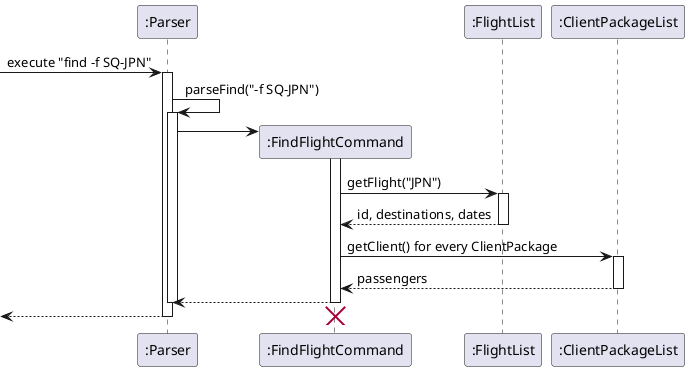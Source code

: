 @startuml

participant ":Parser" as Parser
participant ":FindFlightCommand" as FFC
participant ":FlightList" as FlightList
participant ":ClientPackageList" as ClientPackageList



-> Parser: execute "find -f SQ-JPN"
activate Parser
Parser -> Parser : parseFind("-f SQ-JPN")
activate Parser

create FFC
Parser -> FFC
activate FFC

FFC -> FlightList : getFlight("JPN")
activate FlightList
FlightList --> FFC : id, destinations, dates
deactivate FlightList

FFC -> ClientPackageList : getClient() for every ClientPackage
activate ClientPackageList
ClientPackageList --> FFC : passengers
deactivate ClientPackageList

FFC --> Parser
deactivate Parser
deactivate FFC
<-- Parser
deactivate Parser
destroy FFC

@enduml